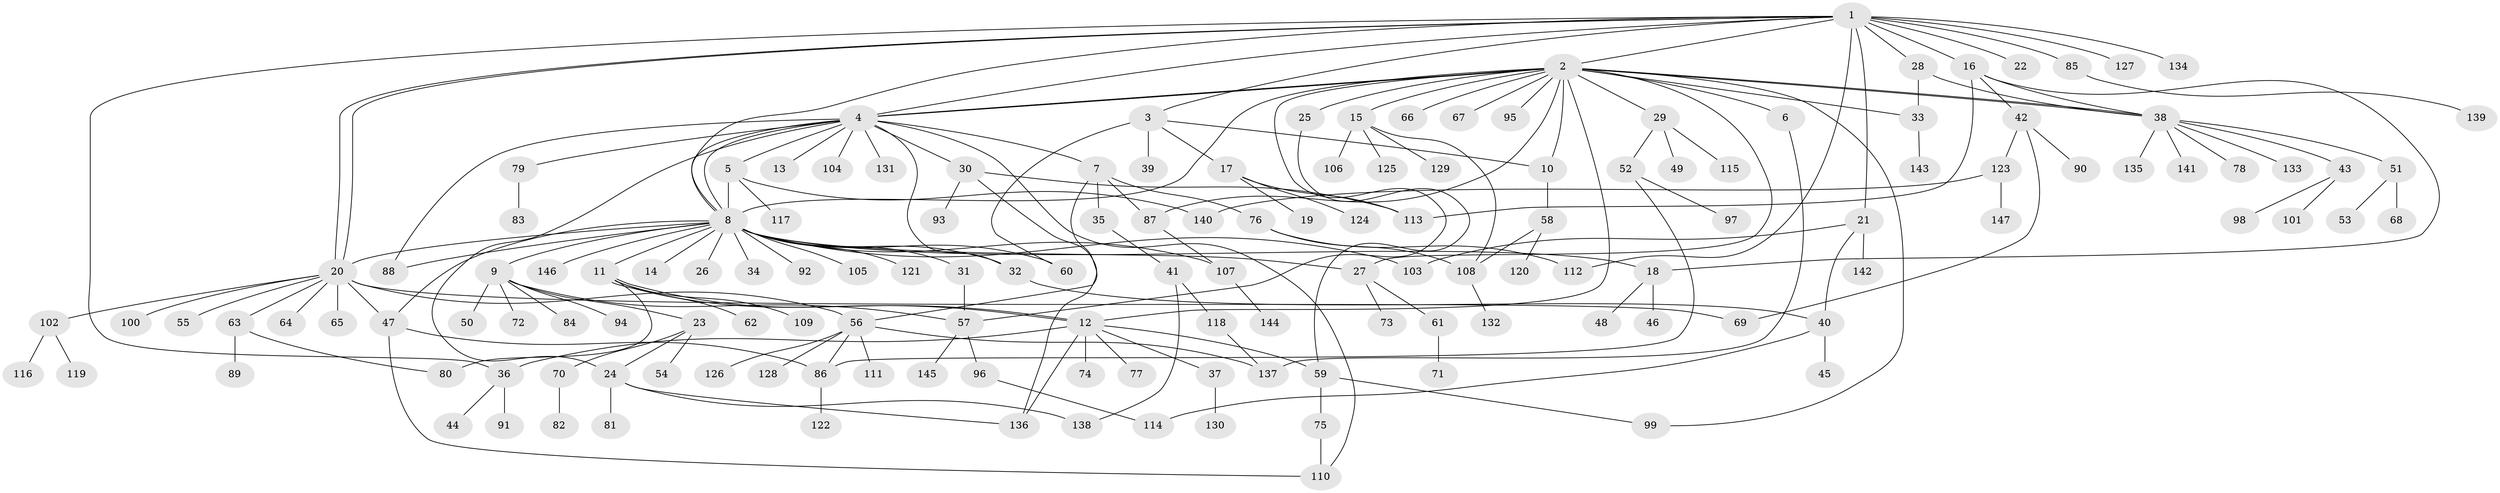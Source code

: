 // Generated by graph-tools (version 1.1) at 2025/14/03/09/25 04:14:39]
// undirected, 147 vertices, 196 edges
graph export_dot {
graph [start="1"]
  node [color=gray90,style=filled];
  1;
  2;
  3;
  4;
  5;
  6;
  7;
  8;
  9;
  10;
  11;
  12;
  13;
  14;
  15;
  16;
  17;
  18;
  19;
  20;
  21;
  22;
  23;
  24;
  25;
  26;
  27;
  28;
  29;
  30;
  31;
  32;
  33;
  34;
  35;
  36;
  37;
  38;
  39;
  40;
  41;
  42;
  43;
  44;
  45;
  46;
  47;
  48;
  49;
  50;
  51;
  52;
  53;
  54;
  55;
  56;
  57;
  58;
  59;
  60;
  61;
  62;
  63;
  64;
  65;
  66;
  67;
  68;
  69;
  70;
  71;
  72;
  73;
  74;
  75;
  76;
  77;
  78;
  79;
  80;
  81;
  82;
  83;
  84;
  85;
  86;
  87;
  88;
  89;
  90;
  91;
  92;
  93;
  94;
  95;
  96;
  97;
  98;
  99;
  100;
  101;
  102;
  103;
  104;
  105;
  106;
  107;
  108;
  109;
  110;
  111;
  112;
  113;
  114;
  115;
  116;
  117;
  118;
  119;
  120;
  121;
  122;
  123;
  124;
  125;
  126;
  127;
  128;
  129;
  130;
  131;
  132;
  133;
  134;
  135;
  136;
  137;
  138;
  139;
  140;
  141;
  142;
  143;
  144;
  145;
  146;
  147;
  1 -- 2;
  1 -- 3;
  1 -- 4;
  1 -- 8;
  1 -- 16;
  1 -- 20;
  1 -- 20;
  1 -- 21;
  1 -- 22;
  1 -- 28;
  1 -- 36;
  1 -- 85;
  1 -- 112;
  1 -- 127;
  1 -- 134;
  2 -- 4;
  2 -- 4;
  2 -- 6;
  2 -- 8;
  2 -- 10;
  2 -- 12;
  2 -- 15;
  2 -- 25;
  2 -- 27;
  2 -- 29;
  2 -- 33;
  2 -- 38;
  2 -- 38;
  2 -- 57;
  2 -- 66;
  2 -- 67;
  2 -- 87;
  2 -- 95;
  2 -- 99;
  3 -- 10;
  3 -- 17;
  3 -- 39;
  3 -- 60;
  4 -- 5;
  4 -- 7;
  4 -- 8;
  4 -- 8;
  4 -- 13;
  4 -- 24;
  4 -- 30;
  4 -- 32;
  4 -- 79;
  4 -- 88;
  4 -- 104;
  4 -- 110;
  4 -- 131;
  5 -- 8;
  5 -- 117;
  5 -- 140;
  6 -- 137;
  7 -- 35;
  7 -- 56;
  7 -- 76;
  7 -- 87;
  8 -- 9;
  8 -- 11;
  8 -- 14;
  8 -- 18;
  8 -- 20;
  8 -- 26;
  8 -- 27;
  8 -- 31;
  8 -- 32;
  8 -- 34;
  8 -- 47;
  8 -- 60;
  8 -- 88;
  8 -- 92;
  8 -- 103;
  8 -- 105;
  8 -- 107;
  8 -- 121;
  8 -- 146;
  9 -- 23;
  9 -- 50;
  9 -- 57;
  9 -- 72;
  9 -- 84;
  9 -- 94;
  10 -- 58;
  11 -- 12;
  11 -- 12;
  11 -- 62;
  11 -- 80;
  11 -- 109;
  12 -- 36;
  12 -- 37;
  12 -- 59;
  12 -- 74;
  12 -- 77;
  12 -- 136;
  15 -- 106;
  15 -- 108;
  15 -- 125;
  15 -- 129;
  16 -- 18;
  16 -- 38;
  16 -- 42;
  16 -- 113;
  17 -- 19;
  17 -- 113;
  17 -- 124;
  18 -- 46;
  18 -- 48;
  20 -- 47;
  20 -- 55;
  20 -- 56;
  20 -- 63;
  20 -- 64;
  20 -- 65;
  20 -- 69;
  20 -- 100;
  20 -- 102;
  21 -- 40;
  21 -- 103;
  21 -- 142;
  23 -- 24;
  23 -- 54;
  23 -- 70;
  24 -- 81;
  24 -- 136;
  24 -- 138;
  25 -- 59;
  27 -- 61;
  27 -- 73;
  28 -- 33;
  28 -- 38;
  29 -- 49;
  29 -- 52;
  29 -- 115;
  30 -- 93;
  30 -- 113;
  30 -- 136;
  31 -- 57;
  32 -- 40;
  33 -- 143;
  35 -- 41;
  36 -- 44;
  36 -- 91;
  37 -- 130;
  38 -- 43;
  38 -- 51;
  38 -- 78;
  38 -- 133;
  38 -- 135;
  38 -- 141;
  40 -- 45;
  40 -- 114;
  41 -- 118;
  41 -- 138;
  42 -- 69;
  42 -- 90;
  42 -- 123;
  43 -- 98;
  43 -- 101;
  47 -- 86;
  47 -- 110;
  51 -- 53;
  51 -- 68;
  52 -- 86;
  52 -- 97;
  56 -- 86;
  56 -- 111;
  56 -- 126;
  56 -- 128;
  56 -- 137;
  57 -- 96;
  57 -- 145;
  58 -- 108;
  58 -- 120;
  59 -- 75;
  59 -- 99;
  61 -- 71;
  63 -- 80;
  63 -- 89;
  70 -- 82;
  75 -- 110;
  76 -- 108;
  76 -- 112;
  79 -- 83;
  85 -- 139;
  86 -- 122;
  87 -- 107;
  96 -- 114;
  102 -- 116;
  102 -- 119;
  107 -- 144;
  108 -- 132;
  118 -- 137;
  123 -- 140;
  123 -- 147;
}
